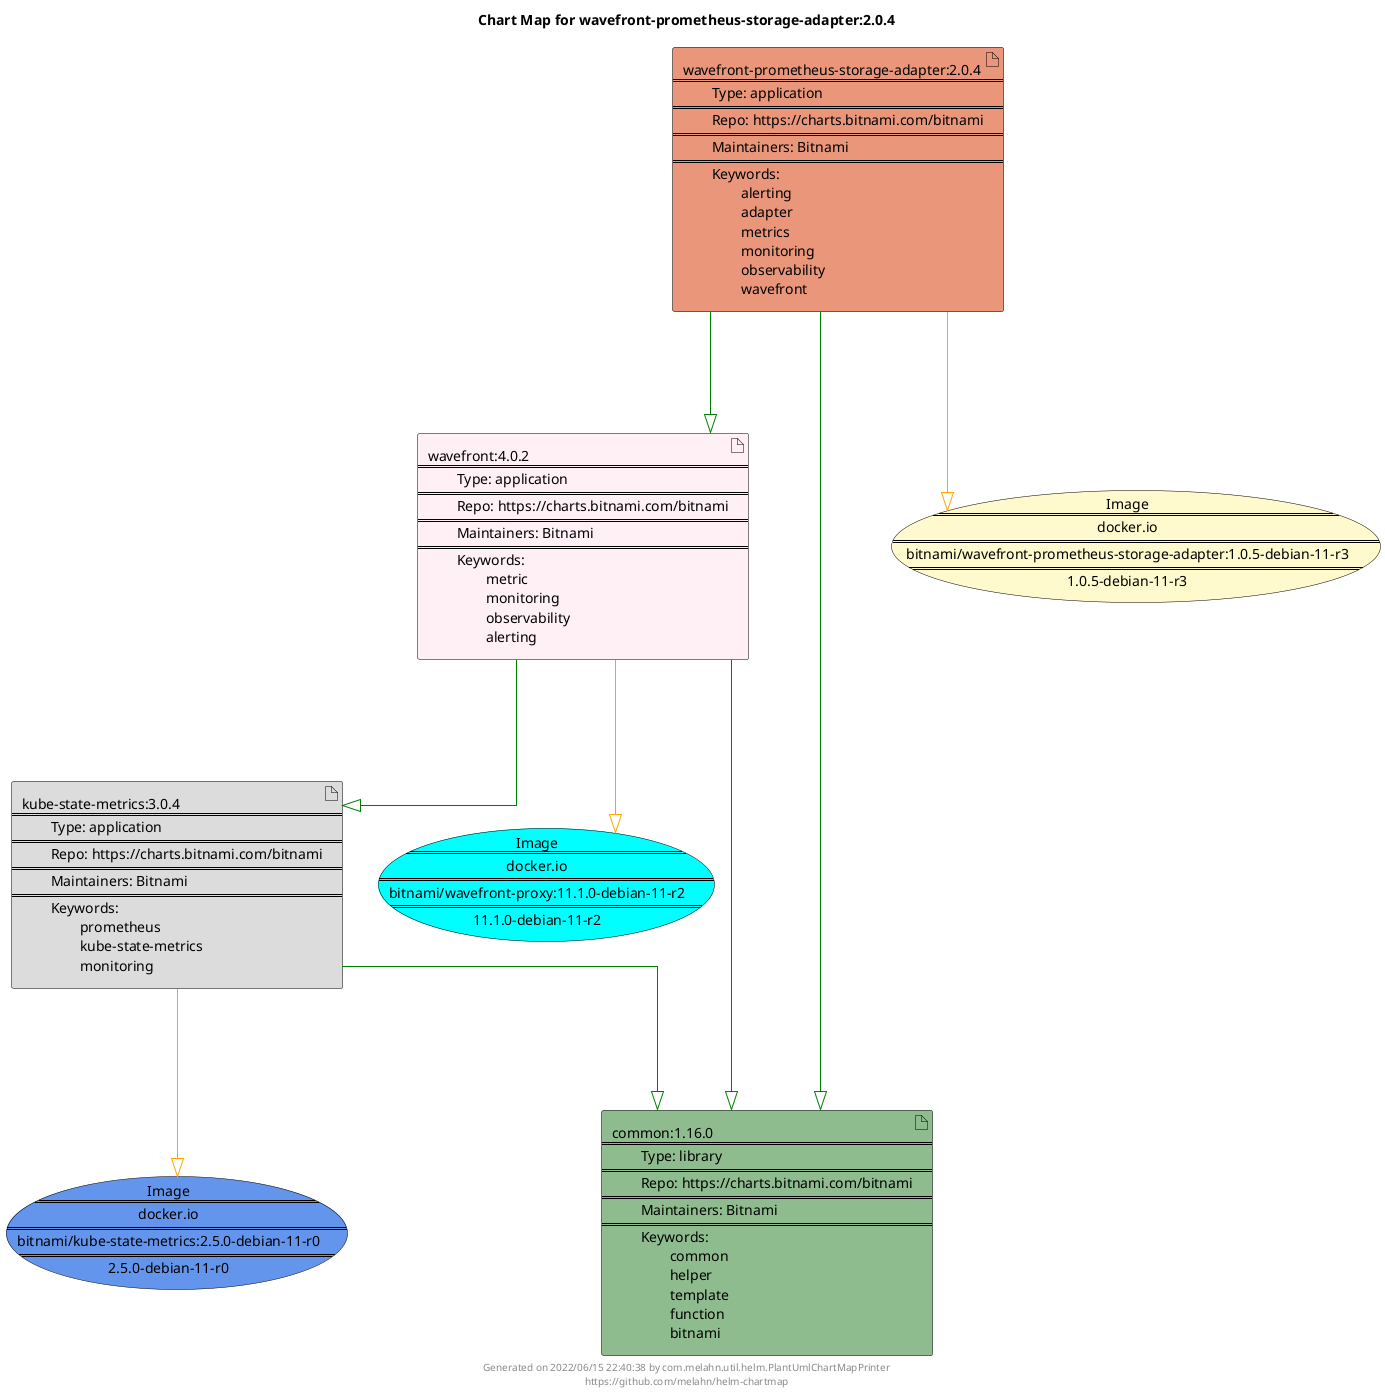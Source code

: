 @startuml
skinparam linetype ortho
skinparam backgroundColor white
skinparam usecaseBorderColor black
skinparam usecaseArrowColor LightSlateGray
skinparam artifactBorderColor black
skinparam artifactArrowColor LightSlateGray

title Chart Map for wavefront-prometheus-storage-adapter:2.0.4

'There are 4 referenced Helm Charts
artifact "wavefront:4.0.2\n====\n\tType: application\n====\n\tRepo: https://charts.bitnami.com/bitnami\n====\n\tMaintainers: Bitnami\n====\n\tKeywords: \n\t\tmetric\n\t\tmonitoring\n\t\tobservability\n\t\talerting" as wavefront_4_0_2 #LavenderBlush
artifact "common:1.16.0\n====\n\tType: library\n====\n\tRepo: https://charts.bitnami.com/bitnami\n====\n\tMaintainers: Bitnami\n====\n\tKeywords: \n\t\tcommon\n\t\thelper\n\t\ttemplate\n\t\tfunction\n\t\tbitnami" as common_1_16_0 #DarkSeaGreen
artifact "wavefront-prometheus-storage-adapter:2.0.4\n====\n\tType: application\n====\n\tRepo: https://charts.bitnami.com/bitnami\n====\n\tMaintainers: Bitnami\n====\n\tKeywords: \n\t\talerting\n\t\tadapter\n\t\tmetrics\n\t\tmonitoring\n\t\tobservability\n\t\twavefront" as wavefront_prometheus_storage_adapter_2_0_4 #DarkSalmon
artifact "kube-state-metrics:3.0.4\n====\n\tType: application\n====\n\tRepo: https://charts.bitnami.com/bitnami\n====\n\tMaintainers: Bitnami\n====\n\tKeywords: \n\t\tprometheus\n\t\tkube-state-metrics\n\t\tmonitoring" as kube_state_metrics_3_0_4 #Gainsboro

'There are 3 referenced Docker Images
usecase "Image\n====\ndocker.io\n====\nbitnami/wavefront-proxy:11.1.0-debian-11-r2\n====\n11.1.0-debian-11-r2" as docker_io_bitnami_wavefront_proxy_11_1_0_debian_11_r2 #Cyan
usecase "Image\n====\ndocker.io\n====\nbitnami/wavefront-prometheus-storage-adapter:1.0.5-debian-11-r3\n====\n1.0.5-debian-11-r3" as docker_io_bitnami_wavefront_prometheus_storage_adapter_1_0_5_debian_11_r3 #LemonChiffon
usecase "Image\n====\ndocker.io\n====\nbitnami/kube-state-metrics:2.5.0-debian-11-r0\n====\n2.5.0-debian-11-r0" as docker_io_bitnami_kube_state_metrics_2_5_0_debian_11_r0 #CornflowerBlue

'Chart Dependencies
wavefront_prometheus_storage_adapter_2_0_4--[#green]-|>wavefront_4_0_2
wavefront_4_0_2--[#green]-|>kube_state_metrics_3_0_4
kube_state_metrics_3_0_4--[#green]-|>common_1_16_0
wavefront_4_0_2--[#green]-|>common_1_16_0
wavefront_prometheus_storage_adapter_2_0_4--[#green]-|>common_1_16_0
wavefront_4_0_2--[#orange]-|>docker_io_bitnami_wavefront_proxy_11_1_0_debian_11_r2
wavefront_prometheus_storage_adapter_2_0_4--[#orange]-|>docker_io_bitnami_wavefront_prometheus_storage_adapter_1_0_5_debian_11_r3
kube_state_metrics_3_0_4--[#orange]-|>docker_io_bitnami_kube_state_metrics_2_5_0_debian_11_r0

center footer Generated on 2022/06/15 22:40:38 by com.melahn.util.helm.PlantUmlChartMapPrinter\nhttps://github.com/melahn/helm-chartmap
@enduml
